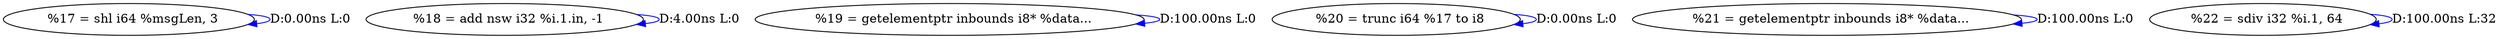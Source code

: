 digraph {
Node0x3f8ff10[label="  %17 = shl i64 %msgLen, 3"];
Node0x3f8ff10 -> Node0x3f8ff10[label="D:0.00ns L:0",color=blue];
Node0x3f8fff0[label="  %18 = add nsw i32 %i.1.in, -1"];
Node0x3f8fff0 -> Node0x3f8fff0[label="D:4.00ns L:0",color=blue];
Node0x3f900d0[label="  %19 = getelementptr inbounds i8* %data..."];
Node0x3f900d0 -> Node0x3f900d0[label="D:100.00ns L:0",color=blue];
Node0x3f90290[label="  %20 = trunc i64 %17 to i8"];
Node0x3f90290 -> Node0x3f90290[label="D:0.00ns L:0",color=blue];
Node0x3f90370[label="  %21 = getelementptr inbounds i8* %data..."];
Node0x3f90370 -> Node0x3f90370[label="D:100.00ns L:0",color=blue];
Node0x3f90530[label="  %22 = sdiv i32 %i.1, 64"];
Node0x3f90530 -> Node0x3f90530[label="D:100.00ns L:32",color=blue];
}

